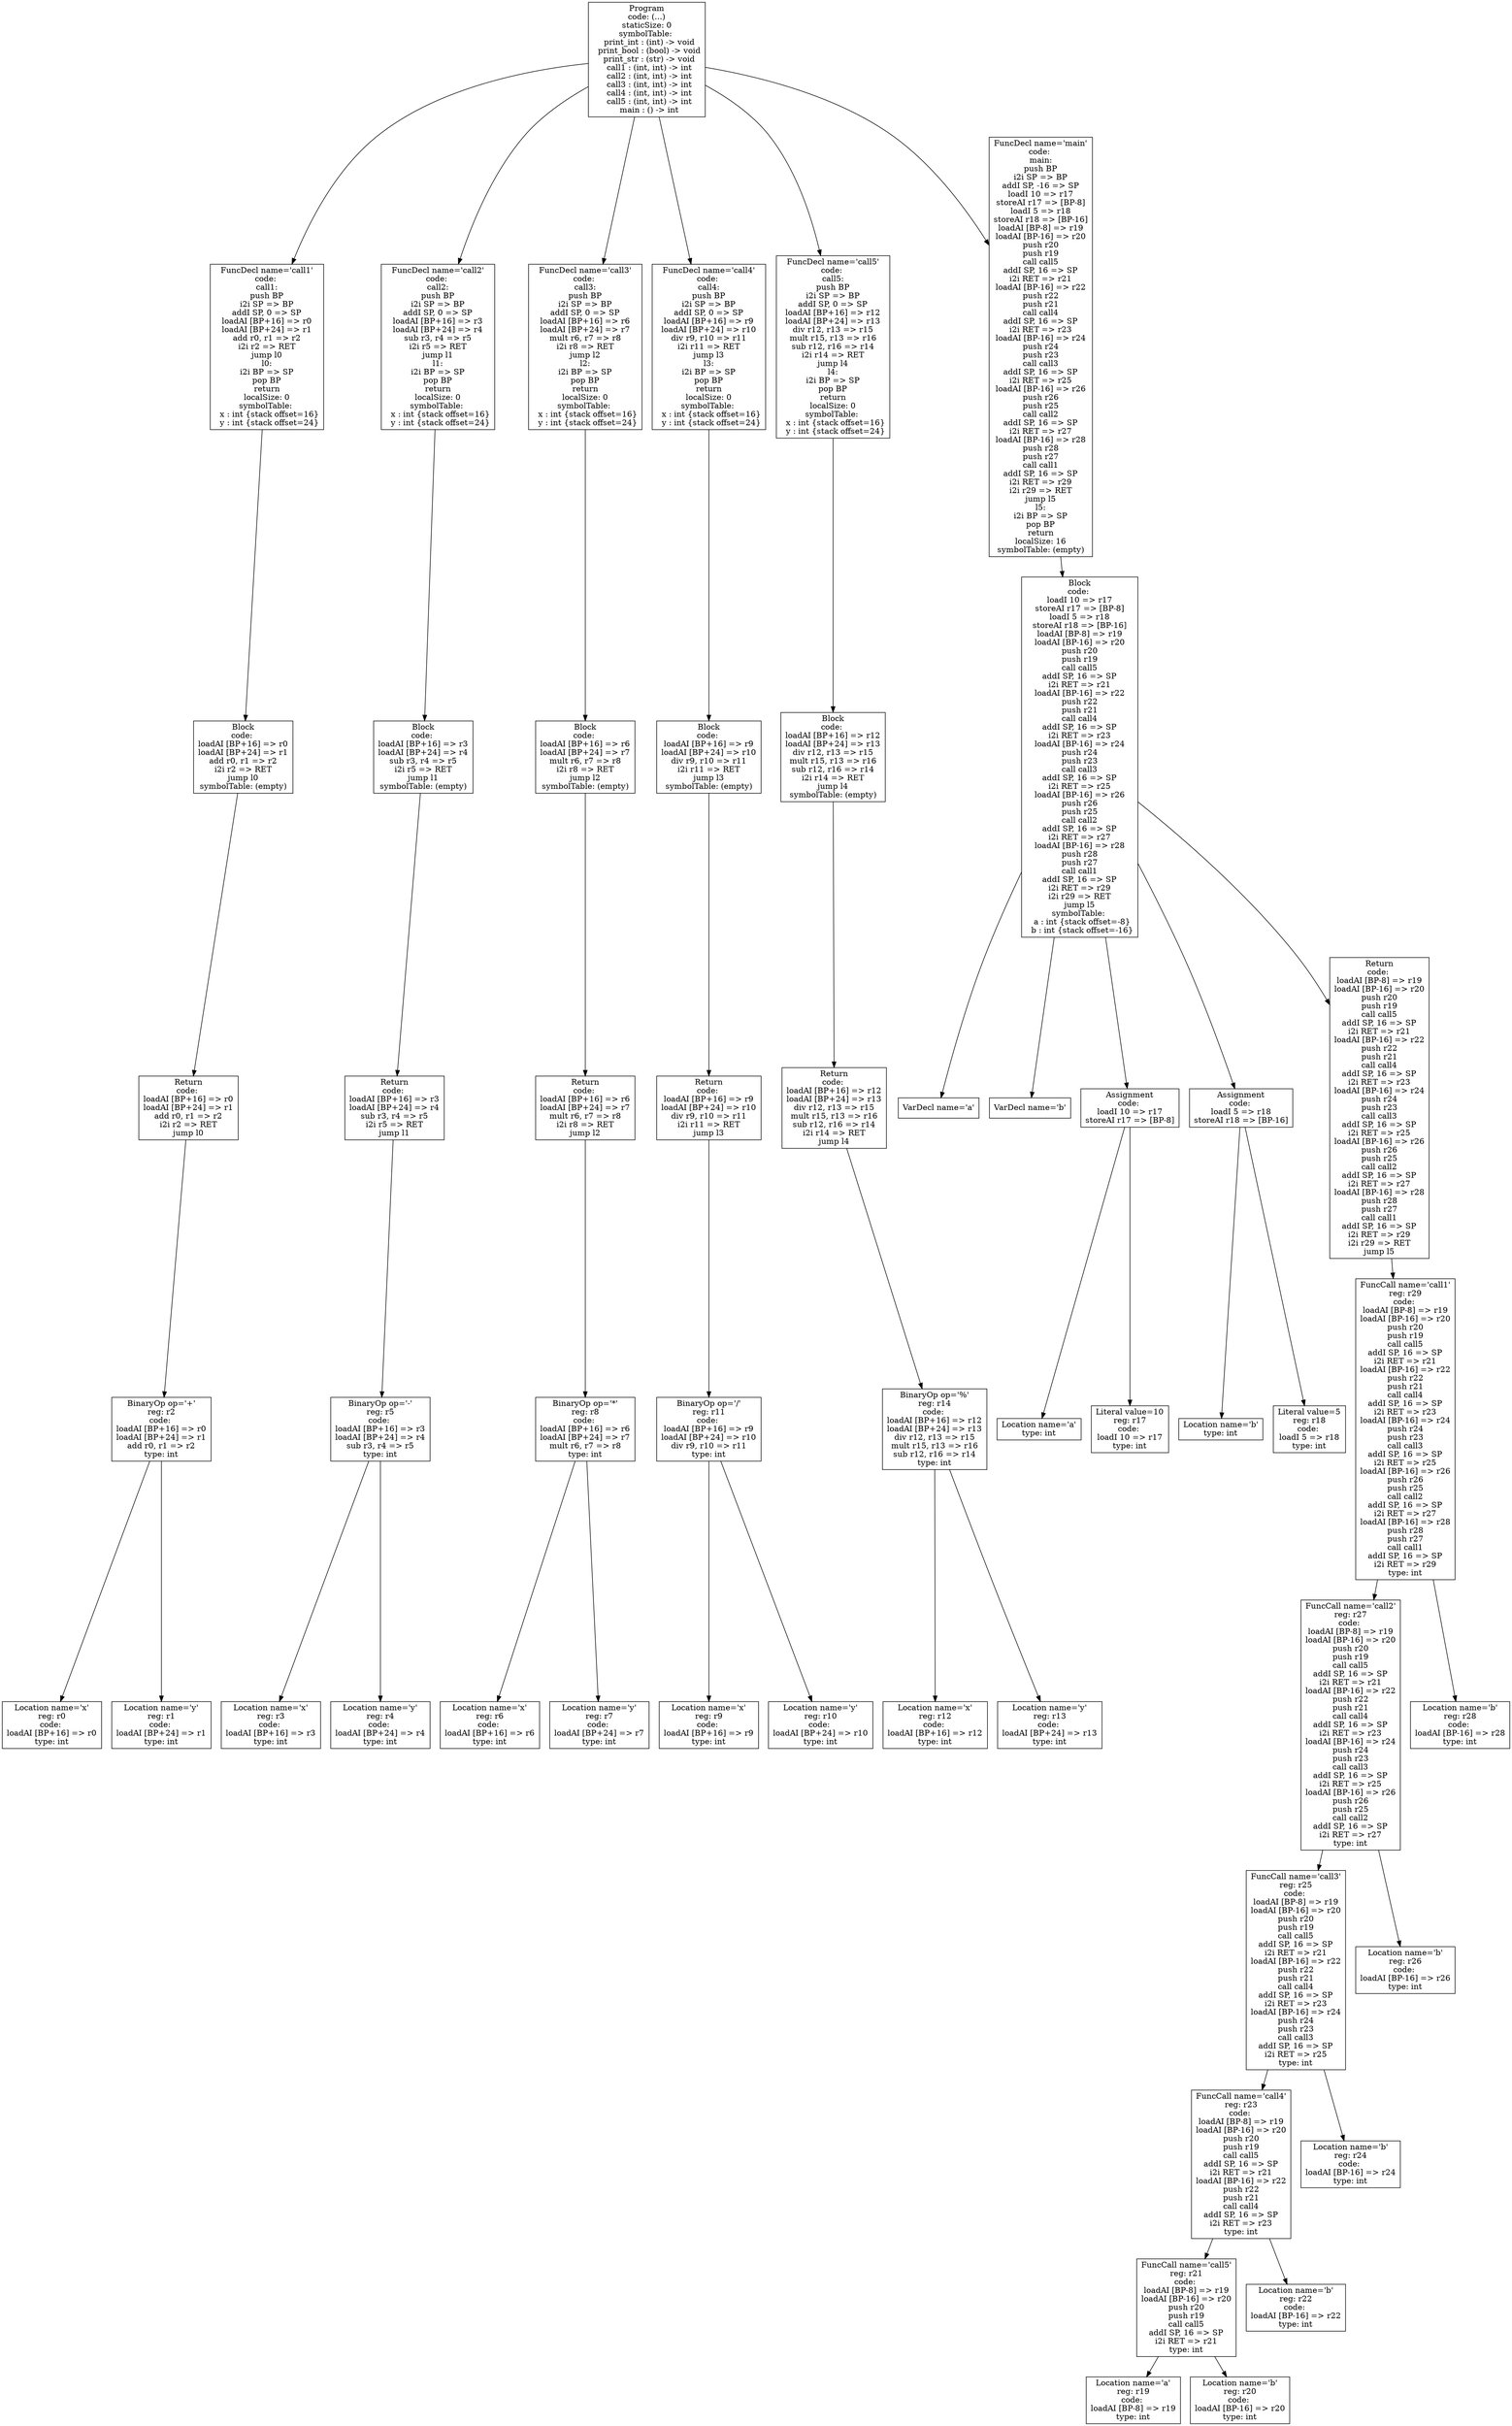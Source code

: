 digraph AST {
5 [shape=box, label="Location name='x'\nreg: r0\ncode: \nloadAI [BP+16] => r0\ntype: int"];
6 [shape=box, label="Location name='y'\nreg: r1\ncode: \nloadAI [BP+24] => r1\ntype: int"];
4 [shape=box, label="BinaryOp op='+'\nreg: r2\ncode: \nloadAI [BP+16] => r0\nloadAI [BP+24] => r1\nadd r0, r1 => r2\ntype: int"];
4 -> 5;
4 -> 6;
3 [shape=box, label="Return\ncode: \nloadAI [BP+16] => r0\nloadAI [BP+24] => r1\nadd r0, r1 => r2\ni2i r2 => RET\njump l0"];
3 -> 4;
2 [shape=box, label="Block\ncode: \nloadAI [BP+16] => r0\nloadAI [BP+24] => r1\nadd r0, r1 => r2\ni2i r2 => RET\njump l0\nsymbolTable: (empty)"];
2 -> 3;
1 [shape=box, label="FuncDecl name='call1'\ncode: \ncall1:\npush BP\ni2i SP => BP\naddI SP, 0 => SP\nloadAI [BP+16] => r0\nloadAI [BP+24] => r1\nadd r0, r1 => r2\ni2i r2 => RET\njump l0\nl0:\ni2i BP => SP\npop BP\nreturn\nlocalSize: 0\nsymbolTable: \n  x : int {stack offset=16}\n  y : int {stack offset=24}"];
1 -> 2;
11 [shape=box, label="Location name='x'\nreg: r3\ncode: \nloadAI [BP+16] => r3\ntype: int"];
12 [shape=box, label="Location name='y'\nreg: r4\ncode: \nloadAI [BP+24] => r4\ntype: int"];
10 [shape=box, label="BinaryOp op='-'\nreg: r5\ncode: \nloadAI [BP+16] => r3\nloadAI [BP+24] => r4\nsub r3, r4 => r5\ntype: int"];
10 -> 11;
10 -> 12;
9 [shape=box, label="Return\ncode: \nloadAI [BP+16] => r3\nloadAI [BP+24] => r4\nsub r3, r4 => r5\ni2i r5 => RET\njump l1"];
9 -> 10;
8 [shape=box, label="Block\ncode: \nloadAI [BP+16] => r3\nloadAI [BP+24] => r4\nsub r3, r4 => r5\ni2i r5 => RET\njump l1\nsymbolTable: (empty)"];
8 -> 9;
7 [shape=box, label="FuncDecl name='call2'\ncode: \ncall2:\npush BP\ni2i SP => BP\naddI SP, 0 => SP\nloadAI [BP+16] => r3\nloadAI [BP+24] => r4\nsub r3, r4 => r5\ni2i r5 => RET\njump l1\nl1:\ni2i BP => SP\npop BP\nreturn\nlocalSize: 0\nsymbolTable: \n  x : int {stack offset=16}\n  y : int {stack offset=24}"];
7 -> 8;
17 [shape=box, label="Location name='x'\nreg: r6\ncode: \nloadAI [BP+16] => r6\ntype: int"];
18 [shape=box, label="Location name='y'\nreg: r7\ncode: \nloadAI [BP+24] => r7\ntype: int"];
16 [shape=box, label="BinaryOp op='*'\nreg: r8\ncode: \nloadAI [BP+16] => r6\nloadAI [BP+24] => r7\nmult r6, r7 => r8\ntype: int"];
16 -> 17;
16 -> 18;
15 [shape=box, label="Return\ncode: \nloadAI [BP+16] => r6\nloadAI [BP+24] => r7\nmult r6, r7 => r8\ni2i r8 => RET\njump l2"];
15 -> 16;
14 [shape=box, label="Block\ncode: \nloadAI [BP+16] => r6\nloadAI [BP+24] => r7\nmult r6, r7 => r8\ni2i r8 => RET\njump l2\nsymbolTable: (empty)"];
14 -> 15;
13 [shape=box, label="FuncDecl name='call3'\ncode: \ncall3:\npush BP\ni2i SP => BP\naddI SP, 0 => SP\nloadAI [BP+16] => r6\nloadAI [BP+24] => r7\nmult r6, r7 => r8\ni2i r8 => RET\njump l2\nl2:\ni2i BP => SP\npop BP\nreturn\nlocalSize: 0\nsymbolTable: \n  x : int {stack offset=16}\n  y : int {stack offset=24}"];
13 -> 14;
23 [shape=box, label="Location name='x'\nreg: r9\ncode: \nloadAI [BP+16] => r9\ntype: int"];
24 [shape=box, label="Location name='y'\nreg: r10\ncode: \nloadAI [BP+24] => r10\ntype: int"];
22 [shape=box, label="BinaryOp op='/'\nreg: r11\ncode: \nloadAI [BP+16] => r9\nloadAI [BP+24] => r10\ndiv r9, r10 => r11\ntype: int"];
22 -> 23;
22 -> 24;
21 [shape=box, label="Return\ncode: \nloadAI [BP+16] => r9\nloadAI [BP+24] => r10\ndiv r9, r10 => r11\ni2i r11 => RET\njump l3"];
21 -> 22;
20 [shape=box, label="Block\ncode: \nloadAI [BP+16] => r9\nloadAI [BP+24] => r10\ndiv r9, r10 => r11\ni2i r11 => RET\njump l3\nsymbolTable: (empty)"];
20 -> 21;
19 [shape=box, label="FuncDecl name='call4'\ncode: \ncall4:\npush BP\ni2i SP => BP\naddI SP, 0 => SP\nloadAI [BP+16] => r9\nloadAI [BP+24] => r10\ndiv r9, r10 => r11\ni2i r11 => RET\njump l3\nl3:\ni2i BP => SP\npop BP\nreturn\nlocalSize: 0\nsymbolTable: \n  x : int {stack offset=16}\n  y : int {stack offset=24}"];
19 -> 20;
29 [shape=box, label="Location name='x'\nreg: r12\ncode: \nloadAI [BP+16] => r12\ntype: int"];
30 [shape=box, label="Location name='y'\nreg: r13\ncode: \nloadAI [BP+24] => r13\ntype: int"];
28 [shape=box, label="BinaryOp op='%'\nreg: r14\ncode: \nloadAI [BP+16] => r12\nloadAI [BP+24] => r13\ndiv r12, r13 => r15\nmult r15, r13 => r16\nsub r12, r16 => r14\ntype: int"];
28 -> 29;
28 -> 30;
27 [shape=box, label="Return\ncode: \nloadAI [BP+16] => r12\nloadAI [BP+24] => r13\ndiv r12, r13 => r15\nmult r15, r13 => r16\nsub r12, r16 => r14\ni2i r14 => RET\njump l4"];
27 -> 28;
26 [shape=box, label="Block\ncode: \nloadAI [BP+16] => r12\nloadAI [BP+24] => r13\ndiv r12, r13 => r15\nmult r15, r13 => r16\nsub r12, r16 => r14\ni2i r14 => RET\njump l4\nsymbolTable: (empty)"];
26 -> 27;
25 [shape=box, label="FuncDecl name='call5'\ncode: \ncall5:\npush BP\ni2i SP => BP\naddI SP, 0 => SP\nloadAI [BP+16] => r12\nloadAI [BP+24] => r13\ndiv r12, r13 => r15\nmult r15, r13 => r16\nsub r12, r16 => r14\ni2i r14 => RET\njump l4\nl4:\ni2i BP => SP\npop BP\nreturn\nlocalSize: 0\nsymbolTable: \n  x : int {stack offset=16}\n  y : int {stack offset=24}"];
25 -> 26;
33 [shape=box, label="VarDecl name='a'"];
34 [shape=box, label="VarDecl name='b'"];
36 [shape=box, label="Location name='a'\ntype: int"];
37 [shape=box, label="Literal value=10\nreg: r17\ncode: \nloadI 10 => r17\ntype: int"];
35 [shape=box, label="Assignment\ncode: \nloadI 10 => r17\nstoreAI r17 => [BP-8]"];
35 -> 36;
35 -> 37;
39 [shape=box, label="Location name='b'\ntype: int"];
40 [shape=box, label="Literal value=5\nreg: r18\ncode: \nloadI 5 => r18\ntype: int"];
38 [shape=box, label="Assignment\ncode: \nloadI 5 => r18\nstoreAI r18 => [BP-16]"];
38 -> 39;
38 -> 40;
47 [shape=box, label="Location name='a'\nreg: r19\ncode: \nloadAI [BP-8] => r19\ntype: int"];
48 [shape=box, label="Location name='b'\nreg: r20\ncode: \nloadAI [BP-16] => r20\ntype: int"];
46 [shape=box, label="FuncCall name='call5'\nreg: r21\ncode: \nloadAI [BP-8] => r19\nloadAI [BP-16] => r20\npush r20\npush r19\ncall call5\naddI SP, 16 => SP\ni2i RET => r21\ntype: int"];
46 -> 47;
46 -> 48;
49 [shape=box, label="Location name='b'\nreg: r22\ncode: \nloadAI [BP-16] => r22\ntype: int"];
45 [shape=box, label="FuncCall name='call4'\nreg: r23\ncode: \nloadAI [BP-8] => r19\nloadAI [BP-16] => r20\npush r20\npush r19\ncall call5\naddI SP, 16 => SP\ni2i RET => r21\nloadAI [BP-16] => r22\npush r22\npush r21\ncall call4\naddI SP, 16 => SP\ni2i RET => r23\ntype: int"];
45 -> 46;
45 -> 49;
50 [shape=box, label="Location name='b'\nreg: r24\ncode: \nloadAI [BP-16] => r24\ntype: int"];
44 [shape=box, label="FuncCall name='call3'\nreg: r25\ncode: \nloadAI [BP-8] => r19\nloadAI [BP-16] => r20\npush r20\npush r19\ncall call5\naddI SP, 16 => SP\ni2i RET => r21\nloadAI [BP-16] => r22\npush r22\npush r21\ncall call4\naddI SP, 16 => SP\ni2i RET => r23\nloadAI [BP-16] => r24\npush r24\npush r23\ncall call3\naddI SP, 16 => SP\ni2i RET => r25\ntype: int"];
44 -> 45;
44 -> 50;
51 [shape=box, label="Location name='b'\nreg: r26\ncode: \nloadAI [BP-16] => r26\ntype: int"];
43 [shape=box, label="FuncCall name='call2'\nreg: r27\ncode: \nloadAI [BP-8] => r19\nloadAI [BP-16] => r20\npush r20\npush r19\ncall call5\naddI SP, 16 => SP\ni2i RET => r21\nloadAI [BP-16] => r22\npush r22\npush r21\ncall call4\naddI SP, 16 => SP\ni2i RET => r23\nloadAI [BP-16] => r24\npush r24\npush r23\ncall call3\naddI SP, 16 => SP\ni2i RET => r25\nloadAI [BP-16] => r26\npush r26\npush r25\ncall call2\naddI SP, 16 => SP\ni2i RET => r27\ntype: int"];
43 -> 44;
43 -> 51;
52 [shape=box, label="Location name='b'\nreg: r28\ncode: \nloadAI [BP-16] => r28\ntype: int"];
42 [shape=box, label="FuncCall name='call1'\nreg: r29\ncode: \nloadAI [BP-8] => r19\nloadAI [BP-16] => r20\npush r20\npush r19\ncall call5\naddI SP, 16 => SP\ni2i RET => r21\nloadAI [BP-16] => r22\npush r22\npush r21\ncall call4\naddI SP, 16 => SP\ni2i RET => r23\nloadAI [BP-16] => r24\npush r24\npush r23\ncall call3\naddI SP, 16 => SP\ni2i RET => r25\nloadAI [BP-16] => r26\npush r26\npush r25\ncall call2\naddI SP, 16 => SP\ni2i RET => r27\nloadAI [BP-16] => r28\npush r28\npush r27\ncall call1\naddI SP, 16 => SP\ni2i RET => r29\ntype: int"];
42 -> 43;
42 -> 52;
41 [shape=box, label="Return\ncode: \nloadAI [BP-8] => r19\nloadAI [BP-16] => r20\npush r20\npush r19\ncall call5\naddI SP, 16 => SP\ni2i RET => r21\nloadAI [BP-16] => r22\npush r22\npush r21\ncall call4\naddI SP, 16 => SP\ni2i RET => r23\nloadAI [BP-16] => r24\npush r24\npush r23\ncall call3\naddI SP, 16 => SP\ni2i RET => r25\nloadAI [BP-16] => r26\npush r26\npush r25\ncall call2\naddI SP, 16 => SP\ni2i RET => r27\nloadAI [BP-16] => r28\npush r28\npush r27\ncall call1\naddI SP, 16 => SP\ni2i RET => r29\ni2i r29 => RET\njump l5"];
41 -> 42;
32 [shape=box, label="Block\ncode: \nloadI 10 => r17\nstoreAI r17 => [BP-8]\nloadI 5 => r18\nstoreAI r18 => [BP-16]\nloadAI [BP-8] => r19\nloadAI [BP-16] => r20\npush r20\npush r19\ncall call5\naddI SP, 16 => SP\ni2i RET => r21\nloadAI [BP-16] => r22\npush r22\npush r21\ncall call4\naddI SP, 16 => SP\ni2i RET => r23\nloadAI [BP-16] => r24\npush r24\npush r23\ncall call3\naddI SP, 16 => SP\ni2i RET => r25\nloadAI [BP-16] => r26\npush r26\npush r25\ncall call2\naddI SP, 16 => SP\ni2i RET => r27\nloadAI [BP-16] => r28\npush r28\npush r27\ncall call1\naddI SP, 16 => SP\ni2i RET => r29\ni2i r29 => RET\njump l5\nsymbolTable: \n  a : int {stack offset=-8}\n  b : int {stack offset=-16}"];
32 -> 33;
32 -> 34;
32 -> 35;
32 -> 38;
32 -> 41;
31 [shape=box, label="FuncDecl name='main'\ncode: \nmain:\npush BP\ni2i SP => BP\naddI SP, -16 => SP\nloadI 10 => r17\nstoreAI r17 => [BP-8]\nloadI 5 => r18\nstoreAI r18 => [BP-16]\nloadAI [BP-8] => r19\nloadAI [BP-16] => r20\npush r20\npush r19\ncall call5\naddI SP, 16 => SP\ni2i RET => r21\nloadAI [BP-16] => r22\npush r22\npush r21\ncall call4\naddI SP, 16 => SP\ni2i RET => r23\nloadAI [BP-16] => r24\npush r24\npush r23\ncall call3\naddI SP, 16 => SP\ni2i RET => r25\nloadAI [BP-16] => r26\npush r26\npush r25\ncall call2\naddI SP, 16 => SP\ni2i RET => r27\nloadAI [BP-16] => r28\npush r28\npush r27\ncall call1\naddI SP, 16 => SP\ni2i RET => r29\ni2i r29 => RET\njump l5\nl5:\ni2i BP => SP\npop BP\nreturn\nlocalSize: 16\nsymbolTable: (empty)"];
31 -> 32;
0 [shape=box, label="Program\ncode: (...)\nstaticSize: 0\nsymbolTable: \n  print_int : (int) -> void\n  print_bool : (bool) -> void\n  print_str : (str) -> void\n  call1 : (int, int) -> int\n  call2 : (int, int) -> int\n  call3 : (int, int) -> int\n  call4 : (int, int) -> int\n  call5 : (int, int) -> int\n  main : () -> int"];
0 -> 1;
0 -> 7;
0 -> 13;
0 -> 19;
0 -> 25;
0 -> 31;
}
